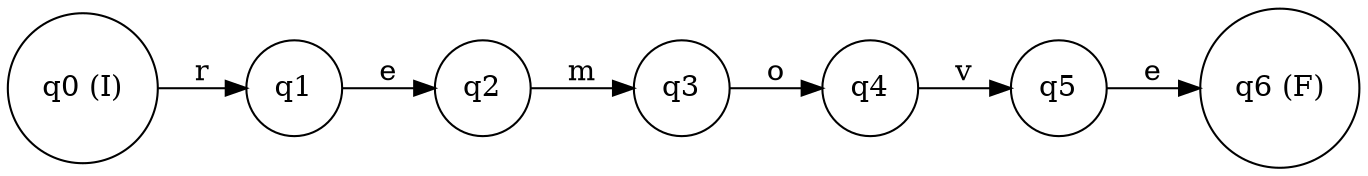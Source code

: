 digraph finite_state_machine {
rankdir=LR;
node [shape = circle];
q0 [label="q0 (I)"];
q1 [label="q1"];
q2 [label="q2"];
q3 [label="q3"];
q4 [label="q4"];
q5 [label="q5"];
q6 [label="q6 (F)"];
q0 -> q1 [label="r"];
q1 -> q2 [label="e"];
q2 -> q3 [label="m"];
q3 -> q4 [label="o"];
q4 -> q5 [label="v"];
q5 -> q6 [label="e"];
}